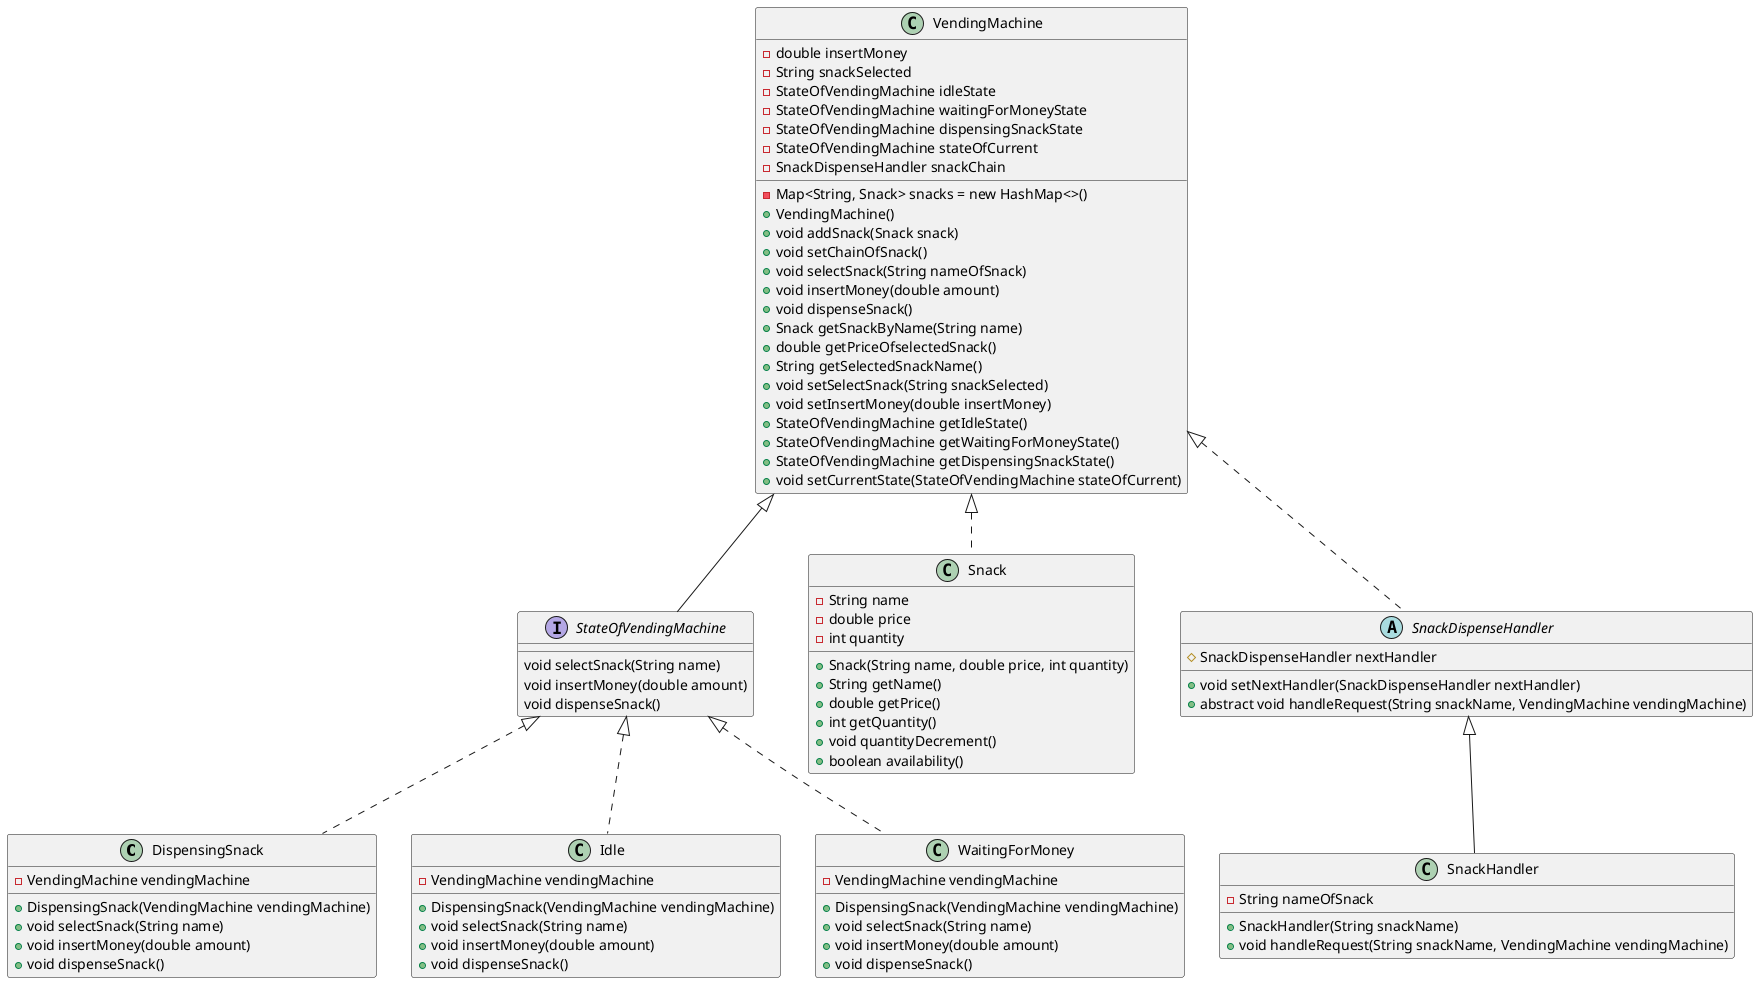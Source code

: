 @startuml
class DispensingSnack implements StateOfVendingMachine{
    -VendingMachine vendingMachine
    +DispensingSnack(VendingMachine vendingMachine)
    +void selectSnack(String name)
    +void insertMoney(double amount)
    +void dispenseSnack()
}

class Idle implements StateOfVendingMachine{
    -VendingMachine vendingMachine
    +DispensingSnack(VendingMachine vendingMachine)
    +void selectSnack(String name)
    +void insertMoney(double amount)
    +void dispenseSnack()
}

class Snack implements  VendingMachine{
    -String name
    -double price
    -int quantity
    +Snack(String name, double price, int quantity)
    +String getName()
    +double getPrice()
    +int getQuantity()
    +void quantityDecrement()
    +boolean availability()
}

abstract class SnackDispenseHandler implements  VendingMachine{
    #SnackDispenseHandler nextHandler
    +void setNextHandler(SnackDispenseHandler nextHandler)
    +abstract void handleRequest(String snackName, VendingMachine vendingMachine)
}

class SnackHandler extends SnackDispenseHandler {
    -String nameOfSnack
    +SnackHandler(String snackName)
    +void handleRequest(String snackName, VendingMachine vendingMachine)
}

interface StateOfVendingMachine implements  VendingMachine{
    void selectSnack(String name)
    void insertMoney(double amount)
    void dispenseSnack()
}

class WaitingForMoney implements StateOfVendingMachine{
    -VendingMachine vendingMachine
    +DispensingSnack(VendingMachine vendingMachine)
    +void selectSnack(String name)
    +void insertMoney(double amount)
    +void dispenseSnack()
}

class VendingMachine {
    -Map<String, Snack> snacks = new HashMap<>()
    -double insertMoney
    -String snackSelected
    -StateOfVendingMachine idleState
    -StateOfVendingMachine waitingForMoneyState
    -StateOfVendingMachine dispensingSnackState
    -StateOfVendingMachine stateOfCurrent
    -SnackDispenseHandler snackChain
    +VendingMachine()
    +void addSnack(Snack snack)
    +void setChainOfSnack()
    +void selectSnack(String nameOfSnack)
    +void insertMoney(double amount)
    +void dispenseSnack()
    +Snack getSnackByName(String name)
    +double getPriceOfselectedSnack()
    +String getSelectedSnackName()
    +void setSelectSnack(String snackSelected)
    +void setInsertMoney(double insertMoney)
    +StateOfVendingMachine getIdleState()
    +StateOfVendingMachine getWaitingForMoneyState()
    +StateOfVendingMachine getDispensingSnackState()
    +void setCurrentState(StateOfVendingMachine stateOfCurrent)
}

@enduml
